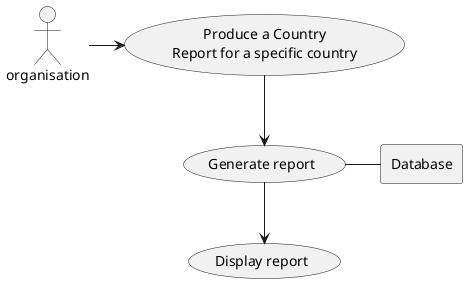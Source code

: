 @startuml
'https://plantuml.com/use-case-diagram

:organisation: as User

rectangle Database

usecase UC1 as "Produce a Country
Report for a specific country"

usecase Use as "Generate report"

usecase Display as "Display report"

User -> UC1
UC1 --> Use
Use - Database
Use --> Display

@enduml